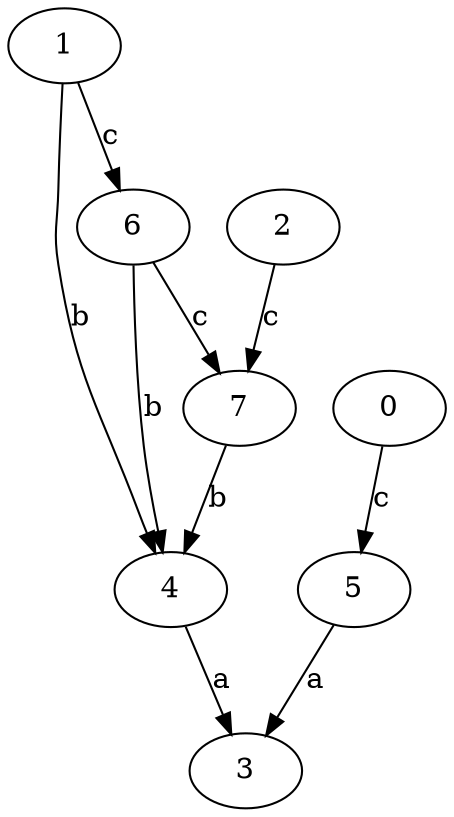 strict digraph  {
1;
2;
3;
4;
5;
6;
0;
7;
1 -> 4  [label=b];
1 -> 6  [label=c];
2 -> 7  [label=c];
4 -> 3  [label=a];
5 -> 3  [label=a];
6 -> 4  [label=b];
6 -> 7  [label=c];
0 -> 5  [label=c];
7 -> 4  [label=b];
}
